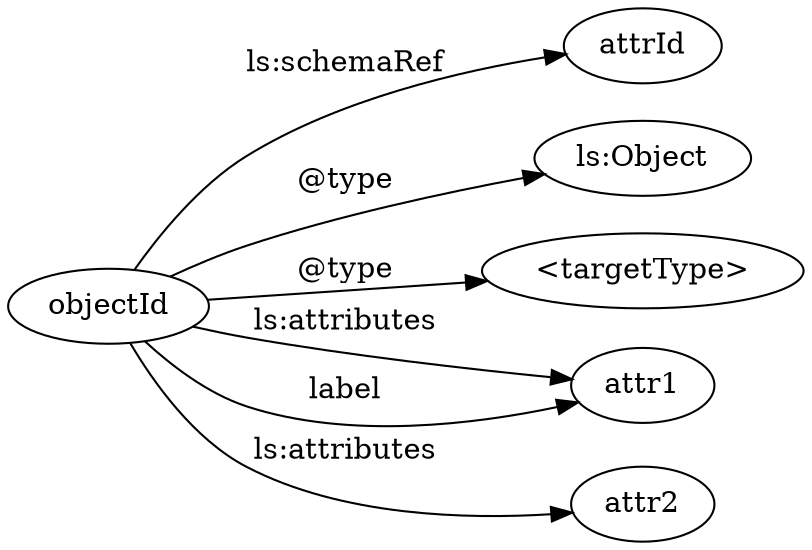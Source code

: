 digraph g {
  rankdir="LR";
  schId [label="attrId"];
  Type1 [label="ls:Object"];
  Type2 [label="<targetType>"];

  objectId -> Type1 [label="@type"];
  objectId -> Type2 [label="@type"];
  objectId -> schId [label="ls:schemaRef"];
  objectId -> attr1 [ label="ls:attributes"];
  objectId -> attr1 [label="label"];
  objectId -> attr2 [ label="ls:attributes"];
}